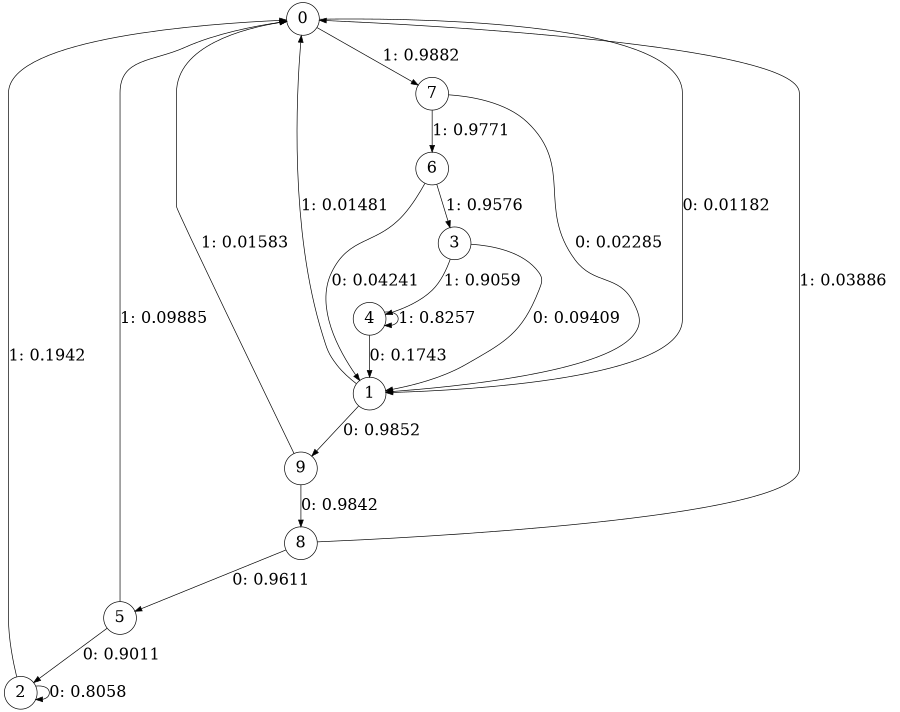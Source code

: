 digraph "ch4_both_short_L6" {
size = "6,8.5";
ratio = "fill";
node [shape = circle];
node [fontsize = 24];
edge [fontsize = 24];
0 -> 1 [label = "0: 0.01182  "];
0 -> 7 [label = "1: 0.9882   "];
1 -> 9 [label = "0: 0.9852   "];
1 -> 0 [label = "1: 0.01481  "];
2 -> 2 [label = "0: 0.8058   "];
2 -> 0 [label = "1: 0.1942   "];
3 -> 1 [label = "0: 0.09409  "];
3 -> 4 [label = "1: 0.9059   "];
4 -> 1 [label = "0: 0.1743   "];
4 -> 4 [label = "1: 0.8257   "];
5 -> 2 [label = "0: 0.9011   "];
5 -> 0 [label = "1: 0.09885  "];
6 -> 1 [label = "0: 0.04241  "];
6 -> 3 [label = "1: 0.9576   "];
7 -> 1 [label = "0: 0.02285  "];
7 -> 6 [label = "1: 0.9771   "];
8 -> 5 [label = "0: 0.9611   "];
8 -> 0 [label = "1: 0.03886  "];
9 -> 8 [label = "0: 0.9842   "];
9 -> 0 [label = "1: 0.01583  "];
}
